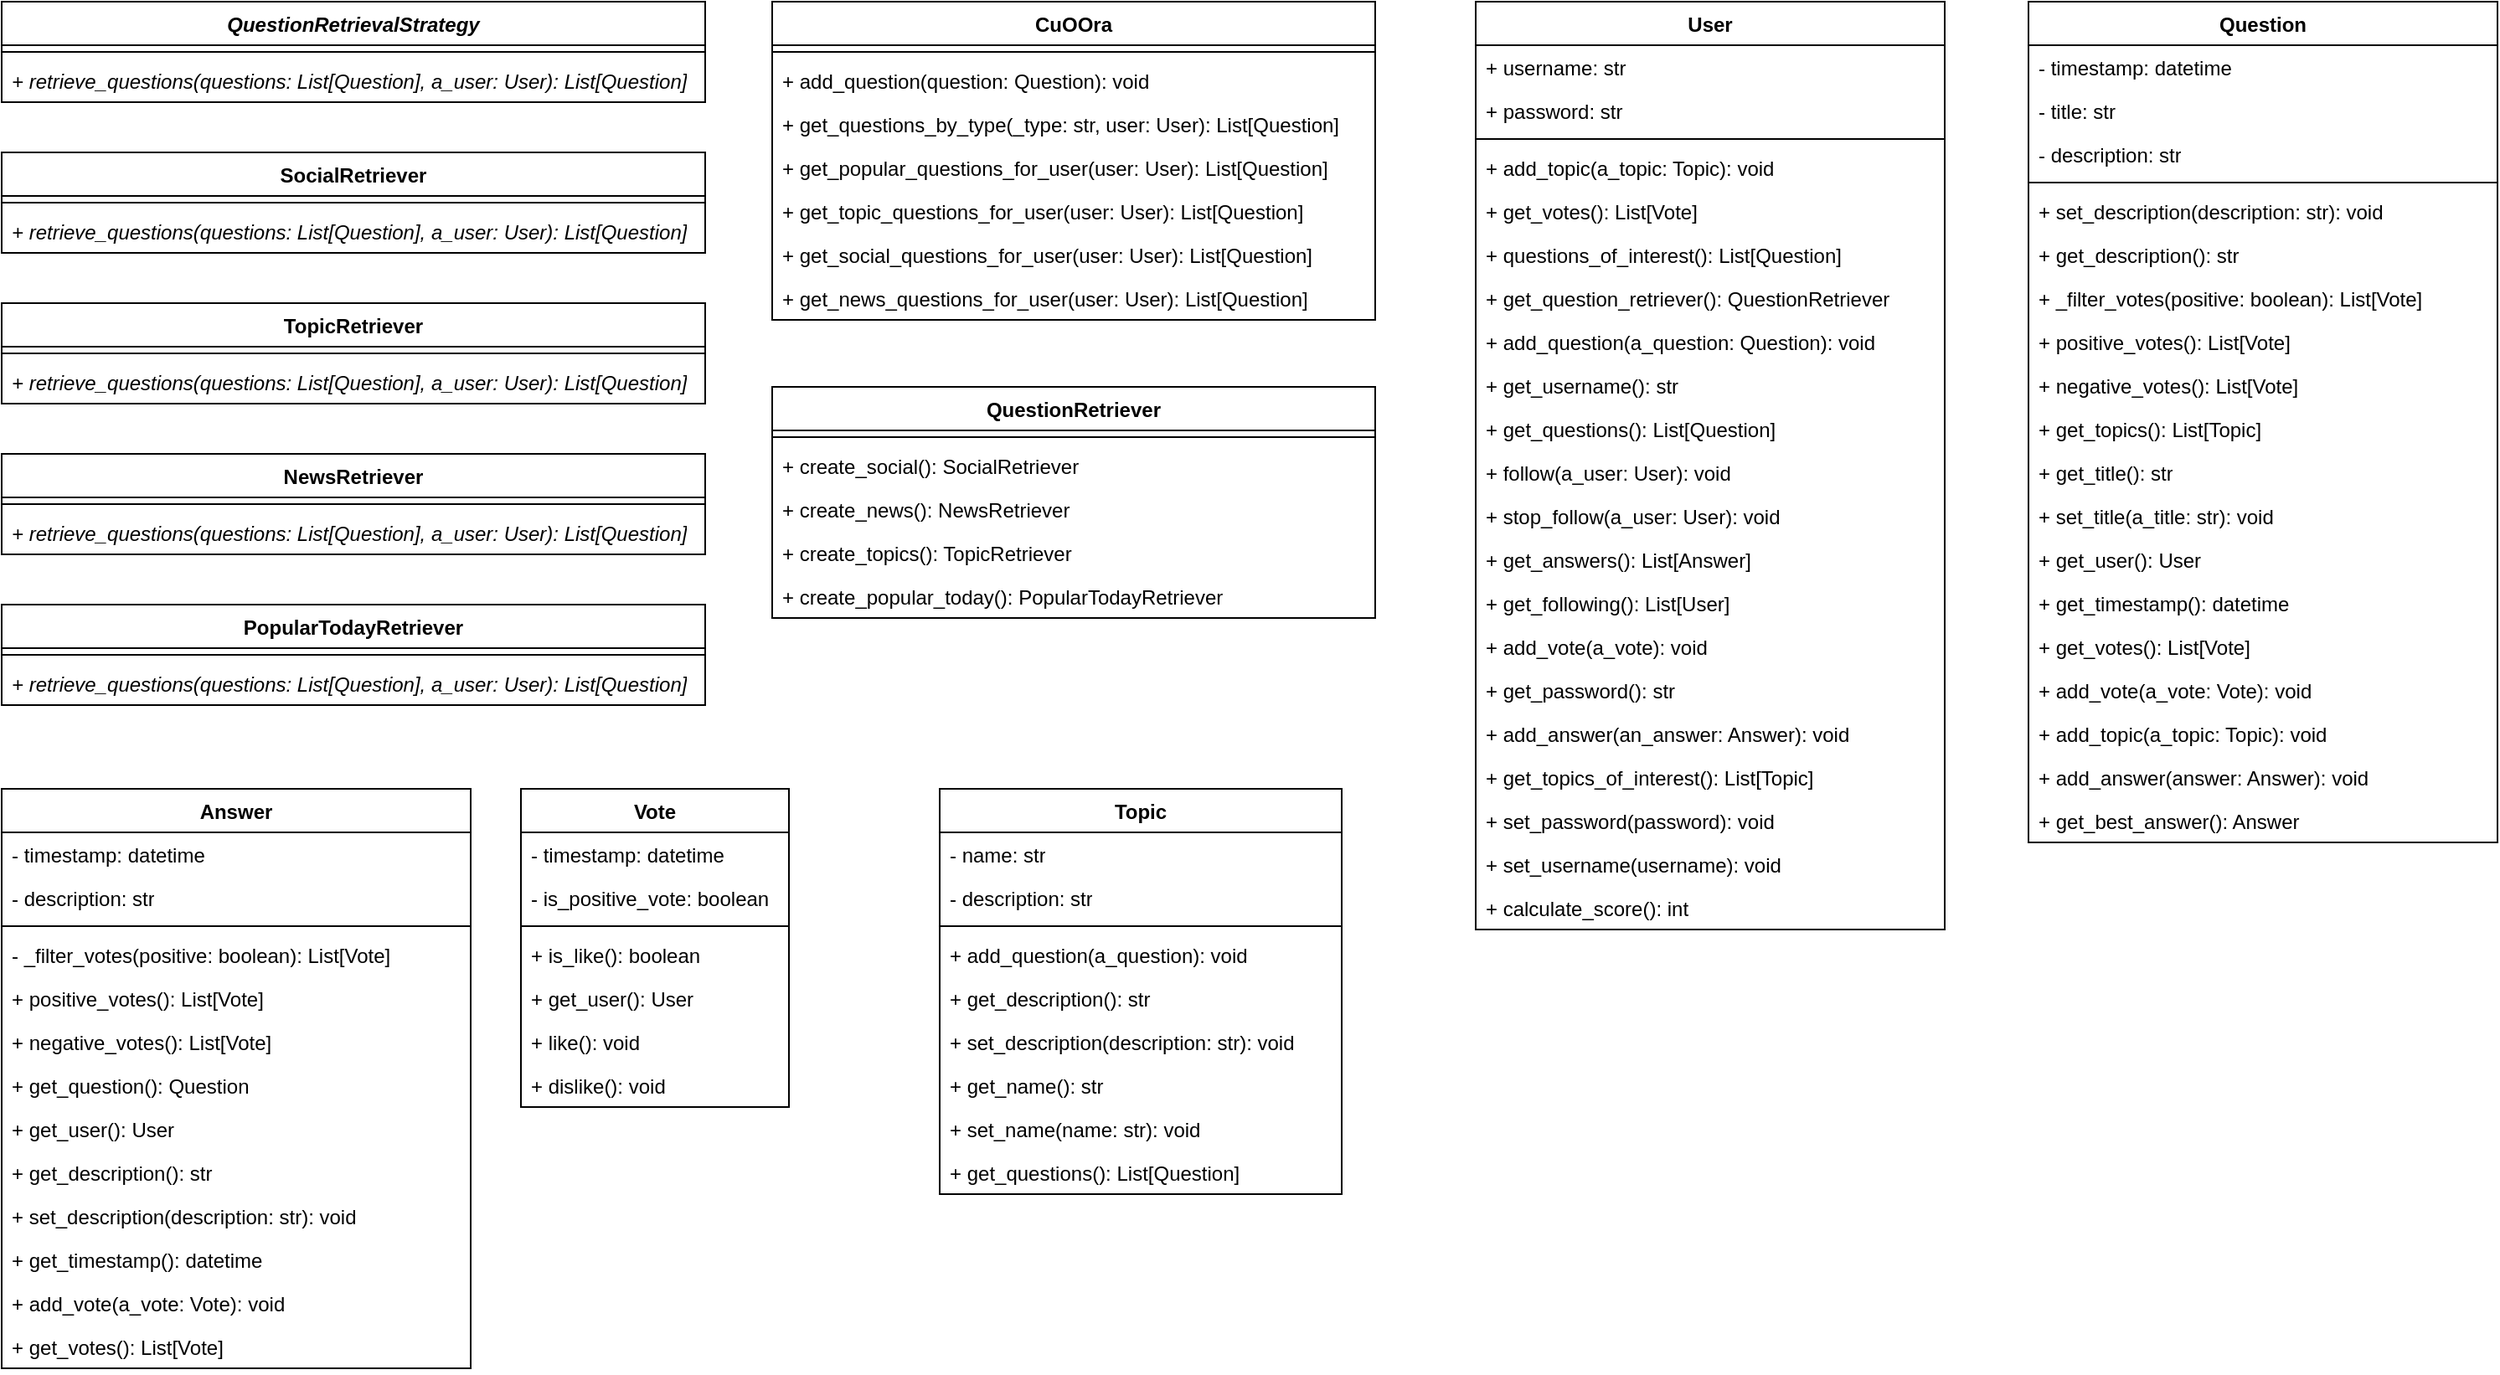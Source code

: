 <mxfile version="26.1.3">
  <diagram id="C5RBs43oDa-KdzZeNtuy" name="Page-1">
    <mxGraphModel dx="2048" dy="848" grid="1" gridSize="10" guides="1" tooltips="1" connect="1" arrows="1" fold="1" page="1" pageScale="1" pageWidth="827" pageHeight="1169" math="0" shadow="0">
      <root>
        <mxCell id="WIyWlLk6GJQsqaUBKTNV-0" />
        <mxCell id="WIyWlLk6GJQsqaUBKTNV-1" parent="WIyWlLk6GJQsqaUBKTNV-0" />
        <mxCell id="xFbKde7VfyN_ojjTYTvC-0" value="CuOOra" style="swimlane;fontStyle=1;align=center;verticalAlign=top;childLayout=stackLayout;horizontal=1;startSize=26;horizontalStack=0;resizeParent=1;resizeParentMax=0;resizeLast=0;collapsible=1;marginBottom=0;whiteSpace=wrap;html=1;" vertex="1" parent="WIyWlLk6GJQsqaUBKTNV-1">
          <mxGeometry x="580" y="240" width="360" height="190" as="geometry" />
        </mxCell>
        <mxCell id="xFbKde7VfyN_ojjTYTvC-2" value="" style="line;strokeWidth=1;fillColor=none;align=left;verticalAlign=middle;spacingTop=-1;spacingLeft=3;spacingRight=3;rotatable=0;labelPosition=right;points=[];portConstraint=eastwest;strokeColor=inherit;" vertex="1" parent="xFbKde7VfyN_ojjTYTvC-0">
          <mxGeometry y="26" width="360" height="8" as="geometry" />
        </mxCell>
        <mxCell id="xFbKde7VfyN_ojjTYTvC-3" value="+ add_question(question: Question): void" style="text;strokeColor=none;fillColor=none;align=left;verticalAlign=top;spacingLeft=4;spacingRight=4;overflow=hidden;rotatable=0;points=[[0,0.5],[1,0.5]];portConstraint=eastwest;whiteSpace=wrap;html=1;" vertex="1" parent="xFbKde7VfyN_ojjTYTvC-0">
          <mxGeometry y="34" width="360" height="26" as="geometry" />
        </mxCell>
        <mxCell id="xFbKde7VfyN_ojjTYTvC-6" value="+ get_questions_by_type(_type: str, user: User): List[Question]&lt;span style=&quot;color: rgba(0, 0, 0, 0); font-family: monospace; font-size: 0px; text-wrap-mode: nowrap;&quot;&gt;%dd3CmxGraphModel%3E%3Croot%3E%3CmxCell%20id%3D%220%22%2F%3E%3CmxCell%20id%3D%221%22%20parent%3D%220%22%2F%3E%3CmxCell%20id%3D%222%22%20value%3D%22%2B%20add_question(question)%3A%20void%22%20style%3D%22text%3BstrokeColor%3Dnone%3BfillColor%3Dnone%3Balign%3Dleft%3BverticalAlign%3Dtop%3BspacingLeft%3D4%3BspacingRight%3D4%3Boverflow%3Dhidden%3Brotatable%3D0%3Bpoints%3D%5B%5B0%2C0.5%5D%2C%5B1%2C0.5%5D%5D%3BportConstraint%3Deastwest%3BwhiteSpace%3Dwrap%3Bhtml%3D1%3B%22%20vertex%3D%221%22%20parent%3D%221%22%3E%3CmxGeometry%20x%3D%22480%22%20y%3D%22744%22%20width%3D%22190%22%20height%3D%2226%22%20as%3D%22geometry%22%2F%3E%3C%2FmxCell%3E%3C%2Froot%3E%3C%2FmxGraphModel%3E&lt;/span&gt;" style="text;strokeColor=none;fillColor=none;align=left;verticalAlign=top;spacingLeft=4;spacingRight=4;overflow=hidden;rotatable=0;points=[[0,0.5],[1,0.5]];portConstraint=eastwest;whiteSpace=wrap;html=1;" vertex="1" parent="xFbKde7VfyN_ojjTYTvC-0">
          <mxGeometry y="60" width="360" height="26" as="geometry" />
        </mxCell>
        <mxCell id="xFbKde7VfyN_ojjTYTvC-14" value="+&amp;nbsp;get_popular_questions_for_user(user: User): List[Question]" style="text;strokeColor=none;fillColor=none;align=left;verticalAlign=top;spacingLeft=4;spacingRight=4;overflow=hidden;rotatable=0;points=[[0,0.5],[1,0.5]];portConstraint=eastwest;whiteSpace=wrap;html=1;" vertex="1" parent="xFbKde7VfyN_ojjTYTvC-0">
          <mxGeometry y="86" width="360" height="26" as="geometry" />
        </mxCell>
        <mxCell id="xFbKde7VfyN_ojjTYTvC-13" value="+&amp;nbsp;get_topic_questions_for_user(user: User): List[Question]" style="text;strokeColor=none;fillColor=none;align=left;verticalAlign=top;spacingLeft=4;spacingRight=4;overflow=hidden;rotatable=0;points=[[0,0.5],[1,0.5]];portConstraint=eastwest;whiteSpace=wrap;html=1;" vertex="1" parent="xFbKde7VfyN_ojjTYTvC-0">
          <mxGeometry y="112" width="360" height="26" as="geometry" />
        </mxCell>
        <mxCell id="xFbKde7VfyN_ojjTYTvC-15" value="+&amp;nbsp;get_social_questions_for_user(user: User): List[Question]" style="text;strokeColor=none;fillColor=none;align=left;verticalAlign=top;spacingLeft=4;spacingRight=4;overflow=hidden;rotatable=0;points=[[0,0.5],[1,0.5]];portConstraint=eastwest;whiteSpace=wrap;html=1;" vertex="1" parent="xFbKde7VfyN_ojjTYTvC-0">
          <mxGeometry y="138" width="360" height="26" as="geometry" />
        </mxCell>
        <mxCell id="xFbKde7VfyN_ojjTYTvC-16" value="+&amp;nbsp;get_news_questions_for_user(user: User): List[Question]" style="text;strokeColor=none;fillColor=none;align=left;verticalAlign=top;spacingLeft=4;spacingRight=4;overflow=hidden;rotatable=0;points=[[0,0.5],[1,0.5]];portConstraint=eastwest;whiteSpace=wrap;html=1;" vertex="1" parent="xFbKde7VfyN_ojjTYTvC-0">
          <mxGeometry y="164" width="360" height="26" as="geometry" />
        </mxCell>
        <mxCell id="xFbKde7VfyN_ojjTYTvC-7" value="&lt;i&gt;QuestionRetrievalStrategy&lt;/i&gt;" style="swimlane;fontStyle=1;align=center;verticalAlign=top;childLayout=stackLayout;horizontal=1;startSize=26;horizontalStack=0;resizeParent=1;resizeParentMax=0;resizeLast=0;collapsible=1;marginBottom=0;whiteSpace=wrap;html=1;" vertex="1" parent="WIyWlLk6GJQsqaUBKTNV-1">
          <mxGeometry x="120" y="240" width="420" height="60" as="geometry" />
        </mxCell>
        <mxCell id="xFbKde7VfyN_ojjTYTvC-9" value="" style="line;strokeWidth=1;fillColor=none;align=left;verticalAlign=middle;spacingTop=-1;spacingLeft=3;spacingRight=3;rotatable=0;labelPosition=right;points=[];portConstraint=eastwest;strokeColor=inherit;" vertex="1" parent="xFbKde7VfyN_ojjTYTvC-7">
          <mxGeometry y="26" width="420" height="8" as="geometry" />
        </mxCell>
        <mxCell id="xFbKde7VfyN_ojjTYTvC-10" value="&lt;i&gt;+&amp;nbsp;retrieve_questions(questions: List[Question], a_user: User): List[Question]&lt;/i&gt;" style="text;strokeColor=none;fillColor=none;align=left;verticalAlign=top;spacingLeft=4;spacingRight=4;overflow=hidden;rotatable=0;points=[[0,0.5],[1,0.5]];portConstraint=eastwest;whiteSpace=wrap;html=1;" vertex="1" parent="xFbKde7VfyN_ojjTYTvC-7">
          <mxGeometry y="34" width="420" height="26" as="geometry" />
        </mxCell>
        <mxCell id="xFbKde7VfyN_ojjTYTvC-18" value="SocialRetriever" style="swimlane;fontStyle=1;align=center;verticalAlign=top;childLayout=stackLayout;horizontal=1;startSize=26;horizontalStack=0;resizeParent=1;resizeParentMax=0;resizeLast=0;collapsible=1;marginBottom=0;whiteSpace=wrap;html=1;" vertex="1" parent="WIyWlLk6GJQsqaUBKTNV-1">
          <mxGeometry x="120" y="330" width="420" height="60" as="geometry" />
        </mxCell>
        <mxCell id="xFbKde7VfyN_ojjTYTvC-20" value="" style="line;strokeWidth=1;fillColor=none;align=left;verticalAlign=middle;spacingTop=-1;spacingLeft=3;spacingRight=3;rotatable=0;labelPosition=right;points=[];portConstraint=eastwest;strokeColor=inherit;" vertex="1" parent="xFbKde7VfyN_ojjTYTvC-18">
          <mxGeometry y="26" width="420" height="8" as="geometry" />
        </mxCell>
        <mxCell id="xFbKde7VfyN_ojjTYTvC-21" value="&lt;i&gt;+&amp;nbsp;retrieve_questions(questions: List[Question], a_user: User): List[Question]&lt;/i&gt;" style="text;strokeColor=none;fillColor=none;align=left;verticalAlign=top;spacingLeft=4;spacingRight=4;overflow=hidden;rotatable=0;points=[[0,0.5],[1,0.5]];portConstraint=eastwest;whiteSpace=wrap;html=1;" vertex="1" parent="xFbKde7VfyN_ojjTYTvC-18">
          <mxGeometry y="34" width="420" height="26" as="geometry" />
        </mxCell>
        <mxCell id="xFbKde7VfyN_ojjTYTvC-22" value="TopicRetriever" style="swimlane;fontStyle=1;align=center;verticalAlign=top;childLayout=stackLayout;horizontal=1;startSize=26;horizontalStack=0;resizeParent=1;resizeParentMax=0;resizeLast=0;collapsible=1;marginBottom=0;whiteSpace=wrap;html=1;" vertex="1" parent="WIyWlLk6GJQsqaUBKTNV-1">
          <mxGeometry x="120" y="420" width="420" height="60" as="geometry" />
        </mxCell>
        <mxCell id="xFbKde7VfyN_ojjTYTvC-24" value="" style="line;strokeWidth=1;fillColor=none;align=left;verticalAlign=middle;spacingTop=-1;spacingLeft=3;spacingRight=3;rotatable=0;labelPosition=right;points=[];portConstraint=eastwest;strokeColor=inherit;" vertex="1" parent="xFbKde7VfyN_ojjTYTvC-22">
          <mxGeometry y="26" width="420" height="8" as="geometry" />
        </mxCell>
        <mxCell id="xFbKde7VfyN_ojjTYTvC-25" value="&lt;i&gt;+&amp;nbsp;retrieve_questions(questions: List[Question], a_user: User): List[Question]&lt;/i&gt;" style="text;strokeColor=none;fillColor=none;align=left;verticalAlign=top;spacingLeft=4;spacingRight=4;overflow=hidden;rotatable=0;points=[[0,0.5],[1,0.5]];portConstraint=eastwest;whiteSpace=wrap;html=1;" vertex="1" parent="xFbKde7VfyN_ojjTYTvC-22">
          <mxGeometry y="34" width="420" height="26" as="geometry" />
        </mxCell>
        <mxCell id="xFbKde7VfyN_ojjTYTvC-26" value="NewsRetriever" style="swimlane;fontStyle=1;align=center;verticalAlign=top;childLayout=stackLayout;horizontal=1;startSize=26;horizontalStack=0;resizeParent=1;resizeParentMax=0;resizeLast=0;collapsible=1;marginBottom=0;whiteSpace=wrap;html=1;" vertex="1" parent="WIyWlLk6GJQsqaUBKTNV-1">
          <mxGeometry x="120" y="510" width="420" height="60" as="geometry" />
        </mxCell>
        <mxCell id="xFbKde7VfyN_ojjTYTvC-28" value="" style="line;strokeWidth=1;fillColor=none;align=left;verticalAlign=middle;spacingTop=-1;spacingLeft=3;spacingRight=3;rotatable=0;labelPosition=right;points=[];portConstraint=eastwest;strokeColor=inherit;" vertex="1" parent="xFbKde7VfyN_ojjTYTvC-26">
          <mxGeometry y="26" width="420" height="8" as="geometry" />
        </mxCell>
        <mxCell id="xFbKde7VfyN_ojjTYTvC-29" value="&lt;i&gt;+&amp;nbsp;retrieve_questions(questions: List[Question], a_user: User): List[Question]&lt;/i&gt;" style="text;strokeColor=none;fillColor=none;align=left;verticalAlign=top;spacingLeft=4;spacingRight=4;overflow=hidden;rotatable=0;points=[[0,0.5],[1,0.5]];portConstraint=eastwest;whiteSpace=wrap;html=1;" vertex="1" parent="xFbKde7VfyN_ojjTYTvC-26">
          <mxGeometry y="34" width="420" height="26" as="geometry" />
        </mxCell>
        <mxCell id="xFbKde7VfyN_ojjTYTvC-30" value="PopularTodayRetriever" style="swimlane;fontStyle=1;align=center;verticalAlign=top;childLayout=stackLayout;horizontal=1;startSize=26;horizontalStack=0;resizeParent=1;resizeParentMax=0;resizeLast=0;collapsible=1;marginBottom=0;whiteSpace=wrap;html=1;" vertex="1" parent="WIyWlLk6GJQsqaUBKTNV-1">
          <mxGeometry x="120" y="600" width="420" height="60" as="geometry" />
        </mxCell>
        <mxCell id="xFbKde7VfyN_ojjTYTvC-31" value="" style="line;strokeWidth=1;fillColor=none;align=left;verticalAlign=middle;spacingTop=-1;spacingLeft=3;spacingRight=3;rotatable=0;labelPosition=right;points=[];portConstraint=eastwest;strokeColor=inherit;" vertex="1" parent="xFbKde7VfyN_ojjTYTvC-30">
          <mxGeometry y="26" width="420" height="8" as="geometry" />
        </mxCell>
        <mxCell id="xFbKde7VfyN_ojjTYTvC-32" value="&lt;i&gt;+&amp;nbsp;retrieve_questions(questions: List[Question], a_user: User): List[Question]&lt;/i&gt;" style="text;strokeColor=none;fillColor=none;align=left;verticalAlign=top;spacingLeft=4;spacingRight=4;overflow=hidden;rotatable=0;points=[[0,0.5],[1,0.5]];portConstraint=eastwest;whiteSpace=wrap;html=1;" vertex="1" parent="xFbKde7VfyN_ojjTYTvC-30">
          <mxGeometry y="34" width="420" height="26" as="geometry" />
        </mxCell>
        <mxCell id="xFbKde7VfyN_ojjTYTvC-33" value="QuestionRetriever" style="swimlane;fontStyle=1;align=center;verticalAlign=top;childLayout=stackLayout;horizontal=1;startSize=26;horizontalStack=0;resizeParent=1;resizeParentMax=0;resizeLast=0;collapsible=1;marginBottom=0;whiteSpace=wrap;html=1;" vertex="1" parent="WIyWlLk6GJQsqaUBKTNV-1">
          <mxGeometry x="580" y="470" width="360" height="138" as="geometry" />
        </mxCell>
        <mxCell id="xFbKde7VfyN_ojjTYTvC-35" value="" style="line;strokeWidth=1;fillColor=none;align=left;verticalAlign=middle;spacingTop=-1;spacingLeft=3;spacingRight=3;rotatable=0;labelPosition=right;points=[];portConstraint=eastwest;strokeColor=inherit;" vertex="1" parent="xFbKde7VfyN_ojjTYTvC-33">
          <mxGeometry y="26" width="360" height="8" as="geometry" />
        </mxCell>
        <mxCell id="xFbKde7VfyN_ojjTYTvC-36" value="+ create_social(): SocialRetriever" style="text;strokeColor=none;fillColor=none;align=left;verticalAlign=top;spacingLeft=4;spacingRight=4;overflow=hidden;rotatable=0;points=[[0,0.5],[1,0.5]];portConstraint=eastwest;whiteSpace=wrap;html=1;" vertex="1" parent="xFbKde7VfyN_ojjTYTvC-33">
          <mxGeometry y="34" width="360" height="26" as="geometry" />
        </mxCell>
        <mxCell id="xFbKde7VfyN_ojjTYTvC-37" value="+ create_news(): NewsRetriever" style="text;strokeColor=none;fillColor=none;align=left;verticalAlign=top;spacingLeft=4;spacingRight=4;overflow=hidden;rotatable=0;points=[[0,0.5],[1,0.5]];portConstraint=eastwest;whiteSpace=wrap;html=1;" vertex="1" parent="xFbKde7VfyN_ojjTYTvC-33">
          <mxGeometry y="60" width="360" height="26" as="geometry" />
        </mxCell>
        <mxCell id="xFbKde7VfyN_ojjTYTvC-38" value="+ create_topics(): TopicRetriever" style="text;strokeColor=none;fillColor=none;align=left;verticalAlign=top;spacingLeft=4;spacingRight=4;overflow=hidden;rotatable=0;points=[[0,0.5],[1,0.5]];portConstraint=eastwest;whiteSpace=wrap;html=1;" vertex="1" parent="xFbKde7VfyN_ojjTYTvC-33">
          <mxGeometry y="86" width="360" height="26" as="geometry" />
        </mxCell>
        <mxCell id="xFbKde7VfyN_ojjTYTvC-39" value="+ create_popular_today(): PopularTodayRetriever" style="text;strokeColor=none;fillColor=none;align=left;verticalAlign=top;spacingLeft=4;spacingRight=4;overflow=hidden;rotatable=0;points=[[0,0.5],[1,0.5]];portConstraint=eastwest;whiteSpace=wrap;html=1;" vertex="1" parent="xFbKde7VfyN_ojjTYTvC-33">
          <mxGeometry y="112" width="360" height="26" as="geometry" />
        </mxCell>
        <mxCell id="xFbKde7VfyN_ojjTYTvC-40" value="Answer" style="swimlane;fontStyle=1;align=center;verticalAlign=top;childLayout=stackLayout;horizontal=1;startSize=26;horizontalStack=0;resizeParent=1;resizeParentMax=0;resizeLast=0;collapsible=1;marginBottom=0;whiteSpace=wrap;html=1;" vertex="1" parent="WIyWlLk6GJQsqaUBKTNV-1">
          <mxGeometry x="120" y="710" width="280" height="346" as="geometry" />
        </mxCell>
        <mxCell id="xFbKde7VfyN_ojjTYTvC-41" value="- timestamp: datetime" style="text;strokeColor=none;fillColor=none;align=left;verticalAlign=top;spacingLeft=4;spacingRight=4;overflow=hidden;rotatable=0;points=[[0,0.5],[1,0.5]];portConstraint=eastwest;whiteSpace=wrap;html=1;" vertex="1" parent="xFbKde7VfyN_ojjTYTvC-40">
          <mxGeometry y="26" width="280" height="26" as="geometry" />
        </mxCell>
        <mxCell id="xFbKde7VfyN_ojjTYTvC-44" value="- description: str" style="text;strokeColor=none;fillColor=none;align=left;verticalAlign=top;spacingLeft=4;spacingRight=4;overflow=hidden;rotatable=0;points=[[0,0.5],[1,0.5]];portConstraint=eastwest;whiteSpace=wrap;html=1;" vertex="1" parent="xFbKde7VfyN_ojjTYTvC-40">
          <mxGeometry y="52" width="280" height="26" as="geometry" />
        </mxCell>
        <mxCell id="xFbKde7VfyN_ojjTYTvC-42" value="" style="line;strokeWidth=1;fillColor=none;align=left;verticalAlign=middle;spacingTop=-1;spacingLeft=3;spacingRight=3;rotatable=0;labelPosition=right;points=[];portConstraint=eastwest;strokeColor=inherit;" vertex="1" parent="xFbKde7VfyN_ojjTYTvC-40">
          <mxGeometry y="78" width="280" height="8" as="geometry" />
        </mxCell>
        <mxCell id="xFbKde7VfyN_ojjTYTvC-43" value="- _filter_votes(positive: boolean): List[Vote]" style="text;strokeColor=none;fillColor=none;align=left;verticalAlign=top;spacingLeft=4;spacingRight=4;overflow=hidden;rotatable=0;points=[[0,0.5],[1,0.5]];portConstraint=eastwest;whiteSpace=wrap;html=1;" vertex="1" parent="xFbKde7VfyN_ojjTYTvC-40">
          <mxGeometry y="86" width="280" height="26" as="geometry" />
        </mxCell>
        <mxCell id="xFbKde7VfyN_ojjTYTvC-45" value="+&amp;nbsp;positive_votes(): List[Vote]" style="text;strokeColor=none;fillColor=none;align=left;verticalAlign=top;spacingLeft=4;spacingRight=4;overflow=hidden;rotatable=0;points=[[0,0.5],[1,0.5]];portConstraint=eastwest;whiteSpace=wrap;html=1;" vertex="1" parent="xFbKde7VfyN_ojjTYTvC-40">
          <mxGeometry y="112" width="280" height="26" as="geometry" />
        </mxCell>
        <mxCell id="xFbKde7VfyN_ojjTYTvC-46" value="+ negative_votes(): List[Vote]" style="text;strokeColor=none;fillColor=none;align=left;verticalAlign=top;spacingLeft=4;spacingRight=4;overflow=hidden;rotatable=0;points=[[0,0.5],[1,0.5]];portConstraint=eastwest;whiteSpace=wrap;html=1;" vertex="1" parent="xFbKde7VfyN_ojjTYTvC-40">
          <mxGeometry y="138" width="280" height="26" as="geometry" />
        </mxCell>
        <mxCell id="xFbKde7VfyN_ojjTYTvC-47" value="+ get_question(): Question" style="text;strokeColor=none;fillColor=none;align=left;verticalAlign=top;spacingLeft=4;spacingRight=4;overflow=hidden;rotatable=0;points=[[0,0.5],[1,0.5]];portConstraint=eastwest;whiteSpace=wrap;html=1;" vertex="1" parent="xFbKde7VfyN_ojjTYTvC-40">
          <mxGeometry y="164" width="280" height="26" as="geometry" />
        </mxCell>
        <mxCell id="xFbKde7VfyN_ojjTYTvC-48" value="+ get_user(): User" style="text;strokeColor=none;fillColor=none;align=left;verticalAlign=top;spacingLeft=4;spacingRight=4;overflow=hidden;rotatable=0;points=[[0,0.5],[1,0.5]];portConstraint=eastwest;whiteSpace=wrap;html=1;" vertex="1" parent="xFbKde7VfyN_ojjTYTvC-40">
          <mxGeometry y="190" width="280" height="26" as="geometry" />
        </mxCell>
        <mxCell id="xFbKde7VfyN_ojjTYTvC-50" value="+ get_description(): str" style="text;strokeColor=none;fillColor=none;align=left;verticalAlign=top;spacingLeft=4;spacingRight=4;overflow=hidden;rotatable=0;points=[[0,0.5],[1,0.5]];portConstraint=eastwest;whiteSpace=wrap;html=1;" vertex="1" parent="xFbKde7VfyN_ojjTYTvC-40">
          <mxGeometry y="216" width="280" height="26" as="geometry" />
        </mxCell>
        <mxCell id="xFbKde7VfyN_ojjTYTvC-49" value="+ set_description(description: str): void" style="text;strokeColor=none;fillColor=none;align=left;verticalAlign=top;spacingLeft=4;spacingRight=4;overflow=hidden;rotatable=0;points=[[0,0.5],[1,0.5]];portConstraint=eastwest;whiteSpace=wrap;html=1;" vertex="1" parent="xFbKde7VfyN_ojjTYTvC-40">
          <mxGeometry y="242" width="280" height="26" as="geometry" />
        </mxCell>
        <mxCell id="xFbKde7VfyN_ojjTYTvC-51" value="+ get_timestamp(): datetime" style="text;strokeColor=none;fillColor=none;align=left;verticalAlign=top;spacingLeft=4;spacingRight=4;overflow=hidden;rotatable=0;points=[[0,0.5],[1,0.5]];portConstraint=eastwest;whiteSpace=wrap;html=1;" vertex="1" parent="xFbKde7VfyN_ojjTYTvC-40">
          <mxGeometry y="268" width="280" height="26" as="geometry" />
        </mxCell>
        <mxCell id="xFbKde7VfyN_ojjTYTvC-52" value="+ add_vote(a_vote: Vote): void" style="text;strokeColor=none;fillColor=none;align=left;verticalAlign=top;spacingLeft=4;spacingRight=4;overflow=hidden;rotatable=0;points=[[0,0.5],[1,0.5]];portConstraint=eastwest;whiteSpace=wrap;html=1;" vertex="1" parent="xFbKde7VfyN_ojjTYTvC-40">
          <mxGeometry y="294" width="280" height="26" as="geometry" />
        </mxCell>
        <mxCell id="xFbKde7VfyN_ojjTYTvC-53" value="+ get_votes(): List[Vote]" style="text;strokeColor=none;fillColor=none;align=left;verticalAlign=top;spacingLeft=4;spacingRight=4;overflow=hidden;rotatable=0;points=[[0,0.5],[1,0.5]];portConstraint=eastwest;whiteSpace=wrap;html=1;" vertex="1" parent="xFbKde7VfyN_ojjTYTvC-40">
          <mxGeometry y="320" width="280" height="26" as="geometry" />
        </mxCell>
        <mxCell id="xFbKde7VfyN_ojjTYTvC-54" value="User" style="swimlane;fontStyle=1;align=center;verticalAlign=top;childLayout=stackLayout;horizontal=1;startSize=26;horizontalStack=0;resizeParent=1;resizeParentMax=0;resizeLast=0;collapsible=1;marginBottom=0;whiteSpace=wrap;html=1;" vertex="1" parent="WIyWlLk6GJQsqaUBKTNV-1">
          <mxGeometry x="1000" y="240" width="280" height="554" as="geometry" />
        </mxCell>
        <mxCell id="xFbKde7VfyN_ojjTYTvC-55" value="+ username: str" style="text;strokeColor=none;fillColor=none;align=left;verticalAlign=top;spacingLeft=4;spacingRight=4;overflow=hidden;rotatable=0;points=[[0,0.5],[1,0.5]];portConstraint=eastwest;whiteSpace=wrap;html=1;" vertex="1" parent="xFbKde7VfyN_ojjTYTvC-54">
          <mxGeometry y="26" width="280" height="26" as="geometry" />
        </mxCell>
        <mxCell id="xFbKde7VfyN_ojjTYTvC-58" value="+ password: str" style="text;strokeColor=none;fillColor=none;align=left;verticalAlign=top;spacingLeft=4;spacingRight=4;overflow=hidden;rotatable=0;points=[[0,0.5],[1,0.5]];portConstraint=eastwest;whiteSpace=wrap;html=1;" vertex="1" parent="xFbKde7VfyN_ojjTYTvC-54">
          <mxGeometry y="52" width="280" height="26" as="geometry" />
        </mxCell>
        <mxCell id="xFbKde7VfyN_ojjTYTvC-56" value="" style="line;strokeWidth=1;fillColor=none;align=left;verticalAlign=middle;spacingTop=-1;spacingLeft=3;spacingRight=3;rotatable=0;labelPosition=right;points=[];portConstraint=eastwest;strokeColor=inherit;" vertex="1" parent="xFbKde7VfyN_ojjTYTvC-54">
          <mxGeometry y="78" width="280" height="8" as="geometry" />
        </mxCell>
        <mxCell id="xFbKde7VfyN_ojjTYTvC-57" value="+&amp;nbsp;add_topic(a_topic: Topic): void" style="text;strokeColor=none;fillColor=none;align=left;verticalAlign=top;spacingLeft=4;spacingRight=4;overflow=hidden;rotatable=0;points=[[0,0.5],[1,0.5]];portConstraint=eastwest;whiteSpace=wrap;html=1;" vertex="1" parent="xFbKde7VfyN_ojjTYTvC-54">
          <mxGeometry y="86" width="280" height="26" as="geometry" />
        </mxCell>
        <mxCell id="xFbKde7VfyN_ojjTYTvC-60" value="+&amp;nbsp;get_votes(): List[Vote]" style="text;strokeColor=none;fillColor=none;align=left;verticalAlign=top;spacingLeft=4;spacingRight=4;overflow=hidden;rotatable=0;points=[[0,0.5],[1,0.5]];portConstraint=eastwest;whiteSpace=wrap;html=1;" vertex="1" parent="xFbKde7VfyN_ojjTYTvC-54">
          <mxGeometry y="112" width="280" height="26" as="geometry" />
        </mxCell>
        <mxCell id="xFbKde7VfyN_ojjTYTvC-61" value="+&amp;nbsp;questions_of_interest(): List[Question]" style="text;strokeColor=none;fillColor=none;align=left;verticalAlign=top;spacingLeft=4;spacingRight=4;overflow=hidden;rotatable=0;points=[[0,0.5],[1,0.5]];portConstraint=eastwest;whiteSpace=wrap;html=1;" vertex="1" parent="xFbKde7VfyN_ojjTYTvC-54">
          <mxGeometry y="138" width="280" height="26" as="geometry" />
        </mxCell>
        <mxCell id="xFbKde7VfyN_ojjTYTvC-62" value="+&amp;nbsp;get_question_retriever(): QuestionRetriever" style="text;strokeColor=none;fillColor=none;align=left;verticalAlign=top;spacingLeft=4;spacingRight=4;overflow=hidden;rotatable=0;points=[[0,0.5],[1,0.5]];portConstraint=eastwest;whiteSpace=wrap;html=1;" vertex="1" parent="xFbKde7VfyN_ojjTYTvC-54">
          <mxGeometry y="164" width="280" height="26" as="geometry" />
        </mxCell>
        <mxCell id="xFbKde7VfyN_ojjTYTvC-63" value="+&amp;nbsp;add_question(a_question: Question): void" style="text;strokeColor=none;fillColor=none;align=left;verticalAlign=top;spacingLeft=4;spacingRight=4;overflow=hidden;rotatable=0;points=[[0,0.5],[1,0.5]];portConstraint=eastwest;whiteSpace=wrap;html=1;" vertex="1" parent="xFbKde7VfyN_ojjTYTvC-54">
          <mxGeometry y="190" width="280" height="26" as="geometry" />
        </mxCell>
        <mxCell id="xFbKde7VfyN_ojjTYTvC-64" value="+&amp;nbsp;get_username(): str" style="text;strokeColor=none;fillColor=none;align=left;verticalAlign=top;spacingLeft=4;spacingRight=4;overflow=hidden;rotatable=0;points=[[0,0.5],[1,0.5]];portConstraint=eastwest;whiteSpace=wrap;html=1;" vertex="1" parent="xFbKde7VfyN_ojjTYTvC-54">
          <mxGeometry y="216" width="280" height="26" as="geometry" />
        </mxCell>
        <mxCell id="xFbKde7VfyN_ojjTYTvC-65" value="+&amp;nbsp;get_questions(): List[Question]" style="text;strokeColor=none;fillColor=none;align=left;verticalAlign=top;spacingLeft=4;spacingRight=4;overflow=hidden;rotatable=0;points=[[0,0.5],[1,0.5]];portConstraint=eastwest;whiteSpace=wrap;html=1;" vertex="1" parent="xFbKde7VfyN_ojjTYTvC-54">
          <mxGeometry y="242" width="280" height="26" as="geometry" />
        </mxCell>
        <mxCell id="xFbKde7VfyN_ojjTYTvC-66" value="+&amp;nbsp;follow(a_user: User): void" style="text;strokeColor=none;fillColor=none;align=left;verticalAlign=top;spacingLeft=4;spacingRight=4;overflow=hidden;rotatable=0;points=[[0,0.5],[1,0.5]];portConstraint=eastwest;whiteSpace=wrap;html=1;" vertex="1" parent="xFbKde7VfyN_ojjTYTvC-54">
          <mxGeometry y="268" width="280" height="26" as="geometry" />
        </mxCell>
        <mxCell id="xFbKde7VfyN_ojjTYTvC-67" value="+ stop_follow(a_user: User): void" style="text;strokeColor=none;fillColor=none;align=left;verticalAlign=top;spacingLeft=4;spacingRight=4;overflow=hidden;rotatable=0;points=[[0,0.5],[1,0.5]];portConstraint=eastwest;whiteSpace=wrap;html=1;" vertex="1" parent="xFbKde7VfyN_ojjTYTvC-54">
          <mxGeometry y="294" width="280" height="26" as="geometry" />
        </mxCell>
        <mxCell id="xFbKde7VfyN_ojjTYTvC-68" value="+ get_answers(): List[Answer]" style="text;strokeColor=none;fillColor=none;align=left;verticalAlign=top;spacingLeft=4;spacingRight=4;overflow=hidden;rotatable=0;points=[[0,0.5],[1,0.5]];portConstraint=eastwest;whiteSpace=wrap;html=1;" vertex="1" parent="xFbKde7VfyN_ojjTYTvC-54">
          <mxGeometry y="320" width="280" height="26" as="geometry" />
        </mxCell>
        <mxCell id="xFbKde7VfyN_ojjTYTvC-73" value="+&amp;nbsp;get_following(): List[User]" style="text;strokeColor=none;fillColor=none;align=left;verticalAlign=top;spacingLeft=4;spacingRight=4;overflow=hidden;rotatable=0;points=[[0,0.5],[1,0.5]];portConstraint=eastwest;whiteSpace=wrap;html=1;" vertex="1" parent="xFbKde7VfyN_ojjTYTvC-54">
          <mxGeometry y="346" width="280" height="26" as="geometry" />
        </mxCell>
        <mxCell id="xFbKde7VfyN_ojjTYTvC-74" value="+ add_vote(a_vote): void" style="text;strokeColor=none;fillColor=none;align=left;verticalAlign=top;spacingLeft=4;spacingRight=4;overflow=hidden;rotatable=0;points=[[0,0.5],[1,0.5]];portConstraint=eastwest;whiteSpace=wrap;html=1;" vertex="1" parent="xFbKde7VfyN_ojjTYTvC-54">
          <mxGeometry y="372" width="280" height="26" as="geometry" />
        </mxCell>
        <mxCell id="xFbKde7VfyN_ojjTYTvC-75" value="+ get_password(): str" style="text;strokeColor=none;fillColor=none;align=left;verticalAlign=top;spacingLeft=4;spacingRight=4;overflow=hidden;rotatable=0;points=[[0,0.5],[1,0.5]];portConstraint=eastwest;whiteSpace=wrap;html=1;" vertex="1" parent="xFbKde7VfyN_ojjTYTvC-54">
          <mxGeometry y="398" width="280" height="26" as="geometry" />
        </mxCell>
        <mxCell id="xFbKde7VfyN_ojjTYTvC-76" value="+&amp;nbsp;add_answer(an_answer: Answer): void" style="text;strokeColor=none;fillColor=none;align=left;verticalAlign=top;spacingLeft=4;spacingRight=4;overflow=hidden;rotatable=0;points=[[0,0.5],[1,0.5]];portConstraint=eastwest;whiteSpace=wrap;html=1;" vertex="1" parent="xFbKde7VfyN_ojjTYTvC-54">
          <mxGeometry y="424" width="280" height="26" as="geometry" />
        </mxCell>
        <mxCell id="xFbKde7VfyN_ojjTYTvC-77" value="+&amp;nbsp;get_topics_of_interest(): List[Topic]" style="text;strokeColor=none;fillColor=none;align=left;verticalAlign=top;spacingLeft=4;spacingRight=4;overflow=hidden;rotatable=0;points=[[0,0.5],[1,0.5]];portConstraint=eastwest;whiteSpace=wrap;html=1;" vertex="1" parent="xFbKde7VfyN_ojjTYTvC-54">
          <mxGeometry y="450" width="280" height="26" as="geometry" />
        </mxCell>
        <mxCell id="xFbKde7VfyN_ojjTYTvC-78" value="+&amp;nbsp;set_password(password): void" style="text;strokeColor=none;fillColor=none;align=left;verticalAlign=top;spacingLeft=4;spacingRight=4;overflow=hidden;rotatable=0;points=[[0,0.5],[1,0.5]];portConstraint=eastwest;whiteSpace=wrap;html=1;" vertex="1" parent="xFbKde7VfyN_ojjTYTvC-54">
          <mxGeometry y="476" width="280" height="26" as="geometry" />
        </mxCell>
        <mxCell id="xFbKde7VfyN_ojjTYTvC-79" value="+&amp;nbsp;set_username(username): void" style="text;strokeColor=none;fillColor=none;align=left;verticalAlign=top;spacingLeft=4;spacingRight=4;overflow=hidden;rotatable=0;points=[[0,0.5],[1,0.5]];portConstraint=eastwest;whiteSpace=wrap;html=1;" vertex="1" parent="xFbKde7VfyN_ojjTYTvC-54">
          <mxGeometry y="502" width="280" height="26" as="geometry" />
        </mxCell>
        <mxCell id="xFbKde7VfyN_ojjTYTvC-80" value="+&amp;nbsp;calculate_score(): int" style="text;strokeColor=none;fillColor=none;align=left;verticalAlign=top;spacingLeft=4;spacingRight=4;overflow=hidden;rotatable=0;points=[[0,0.5],[1,0.5]];portConstraint=eastwest;whiteSpace=wrap;html=1;" vertex="1" parent="xFbKde7VfyN_ojjTYTvC-54">
          <mxGeometry y="528" width="280" height="26" as="geometry" />
        </mxCell>
        <mxCell id="xFbKde7VfyN_ojjTYTvC-81" value="Vote" style="swimlane;fontStyle=1;align=center;verticalAlign=top;childLayout=stackLayout;horizontal=1;startSize=26;horizontalStack=0;resizeParent=1;resizeParentMax=0;resizeLast=0;collapsible=1;marginBottom=0;whiteSpace=wrap;html=1;" vertex="1" parent="WIyWlLk6GJQsqaUBKTNV-1">
          <mxGeometry x="430" y="710" width="160" height="190" as="geometry" />
        </mxCell>
        <mxCell id="xFbKde7VfyN_ojjTYTvC-82" value="- timestamp: datetime" style="text;strokeColor=none;fillColor=none;align=left;verticalAlign=top;spacingLeft=4;spacingRight=4;overflow=hidden;rotatable=0;points=[[0,0.5],[1,0.5]];portConstraint=eastwest;whiteSpace=wrap;html=1;" vertex="1" parent="xFbKde7VfyN_ojjTYTvC-81">
          <mxGeometry y="26" width="160" height="26" as="geometry" />
        </mxCell>
        <mxCell id="xFbKde7VfyN_ojjTYTvC-85" value="- is_positive_vote: boolean" style="text;strokeColor=none;fillColor=none;align=left;verticalAlign=top;spacingLeft=4;spacingRight=4;overflow=hidden;rotatable=0;points=[[0,0.5],[1,0.5]];portConstraint=eastwest;whiteSpace=wrap;html=1;" vertex="1" parent="xFbKde7VfyN_ojjTYTvC-81">
          <mxGeometry y="52" width="160" height="26" as="geometry" />
        </mxCell>
        <mxCell id="xFbKde7VfyN_ojjTYTvC-83" value="" style="line;strokeWidth=1;fillColor=none;align=left;verticalAlign=middle;spacingTop=-1;spacingLeft=3;spacingRight=3;rotatable=0;labelPosition=right;points=[];portConstraint=eastwest;strokeColor=inherit;" vertex="1" parent="xFbKde7VfyN_ojjTYTvC-81">
          <mxGeometry y="78" width="160" height="8" as="geometry" />
        </mxCell>
        <mxCell id="xFbKde7VfyN_ojjTYTvC-84" value="+&amp;nbsp;is_like(): boolean" style="text;strokeColor=none;fillColor=none;align=left;verticalAlign=top;spacingLeft=4;spacingRight=4;overflow=hidden;rotatable=0;points=[[0,0.5],[1,0.5]];portConstraint=eastwest;whiteSpace=wrap;html=1;" vertex="1" parent="xFbKde7VfyN_ojjTYTvC-81">
          <mxGeometry y="86" width="160" height="26" as="geometry" />
        </mxCell>
        <mxCell id="xFbKde7VfyN_ojjTYTvC-86" value="+ get_user(): User" style="text;strokeColor=none;fillColor=none;align=left;verticalAlign=top;spacingLeft=4;spacingRight=4;overflow=hidden;rotatable=0;points=[[0,0.5],[1,0.5]];portConstraint=eastwest;whiteSpace=wrap;html=1;" vertex="1" parent="xFbKde7VfyN_ojjTYTvC-81">
          <mxGeometry y="112" width="160" height="26" as="geometry" />
        </mxCell>
        <mxCell id="xFbKde7VfyN_ojjTYTvC-87" value="+ like(): void" style="text;strokeColor=none;fillColor=none;align=left;verticalAlign=top;spacingLeft=4;spacingRight=4;overflow=hidden;rotatable=0;points=[[0,0.5],[1,0.5]];portConstraint=eastwest;whiteSpace=wrap;html=1;" vertex="1" parent="xFbKde7VfyN_ojjTYTvC-81">
          <mxGeometry y="138" width="160" height="26" as="geometry" />
        </mxCell>
        <mxCell id="xFbKde7VfyN_ojjTYTvC-88" value="+ dislike(): void" style="text;strokeColor=none;fillColor=none;align=left;verticalAlign=top;spacingLeft=4;spacingRight=4;overflow=hidden;rotatable=0;points=[[0,0.5],[1,0.5]];portConstraint=eastwest;whiteSpace=wrap;html=1;" vertex="1" parent="xFbKde7VfyN_ojjTYTvC-81">
          <mxGeometry y="164" width="160" height="26" as="geometry" />
        </mxCell>
        <mxCell id="xFbKde7VfyN_ojjTYTvC-89" value="Question" style="swimlane;fontStyle=1;align=center;verticalAlign=top;childLayout=stackLayout;horizontal=1;startSize=26;horizontalStack=0;resizeParent=1;resizeParentMax=0;resizeLast=0;collapsible=1;marginBottom=0;whiteSpace=wrap;html=1;" vertex="1" parent="WIyWlLk6GJQsqaUBKTNV-1">
          <mxGeometry x="1330" y="240" width="280" height="502" as="geometry" />
        </mxCell>
        <mxCell id="xFbKde7VfyN_ojjTYTvC-90" value="- timestamp: datetime" style="text;strokeColor=none;fillColor=none;align=left;verticalAlign=top;spacingLeft=4;spacingRight=4;overflow=hidden;rotatable=0;points=[[0,0.5],[1,0.5]];portConstraint=eastwest;whiteSpace=wrap;html=1;" vertex="1" parent="xFbKde7VfyN_ojjTYTvC-89">
          <mxGeometry y="26" width="280" height="26" as="geometry" />
        </mxCell>
        <mxCell id="xFbKde7VfyN_ojjTYTvC-93" value="- title: str" style="text;strokeColor=none;fillColor=none;align=left;verticalAlign=top;spacingLeft=4;spacingRight=4;overflow=hidden;rotatable=0;points=[[0,0.5],[1,0.5]];portConstraint=eastwest;whiteSpace=wrap;html=1;" vertex="1" parent="xFbKde7VfyN_ojjTYTvC-89">
          <mxGeometry y="52" width="280" height="26" as="geometry" />
        </mxCell>
        <mxCell id="xFbKde7VfyN_ojjTYTvC-94" value="- description: str" style="text;strokeColor=none;fillColor=none;align=left;verticalAlign=top;spacingLeft=4;spacingRight=4;overflow=hidden;rotatable=0;points=[[0,0.5],[1,0.5]];portConstraint=eastwest;whiteSpace=wrap;html=1;" vertex="1" parent="xFbKde7VfyN_ojjTYTvC-89">
          <mxGeometry y="78" width="280" height="26" as="geometry" />
        </mxCell>
        <mxCell id="xFbKde7VfyN_ojjTYTvC-91" value="" style="line;strokeWidth=1;fillColor=none;align=left;verticalAlign=middle;spacingTop=-1;spacingLeft=3;spacingRight=3;rotatable=0;labelPosition=right;points=[];portConstraint=eastwest;strokeColor=inherit;" vertex="1" parent="xFbKde7VfyN_ojjTYTvC-89">
          <mxGeometry y="104" width="280" height="8" as="geometry" />
        </mxCell>
        <mxCell id="xFbKde7VfyN_ojjTYTvC-92" value="+&amp;nbsp;set_description(description: str): void" style="text;strokeColor=none;fillColor=none;align=left;verticalAlign=top;spacingLeft=4;spacingRight=4;overflow=hidden;rotatable=0;points=[[0,0.5],[1,0.5]];portConstraint=eastwest;whiteSpace=wrap;html=1;" vertex="1" parent="xFbKde7VfyN_ojjTYTvC-89">
          <mxGeometry y="112" width="280" height="26" as="geometry" />
        </mxCell>
        <mxCell id="xFbKde7VfyN_ojjTYTvC-95" value="+&amp;nbsp;get_description(): str" style="text;strokeColor=none;fillColor=none;align=left;verticalAlign=top;spacingLeft=4;spacingRight=4;overflow=hidden;rotatable=0;points=[[0,0.5],[1,0.5]];portConstraint=eastwest;whiteSpace=wrap;html=1;" vertex="1" parent="xFbKde7VfyN_ojjTYTvC-89">
          <mxGeometry y="138" width="280" height="26" as="geometry" />
        </mxCell>
        <mxCell id="xFbKde7VfyN_ojjTYTvC-96" value="+&amp;nbsp;_filter_votes(positive: boolean): List[Vote]" style="text;strokeColor=none;fillColor=none;align=left;verticalAlign=top;spacingLeft=4;spacingRight=4;overflow=hidden;rotatable=0;points=[[0,0.5],[1,0.5]];portConstraint=eastwest;whiteSpace=wrap;html=1;" vertex="1" parent="xFbKde7VfyN_ojjTYTvC-89">
          <mxGeometry y="164" width="280" height="26" as="geometry" />
        </mxCell>
        <mxCell id="xFbKde7VfyN_ojjTYTvC-97" value="+&amp;nbsp;positive_votes(): List[Vote]" style="text;strokeColor=none;fillColor=none;align=left;verticalAlign=top;spacingLeft=4;spacingRight=4;overflow=hidden;rotatable=0;points=[[0,0.5],[1,0.5]];portConstraint=eastwest;whiteSpace=wrap;html=1;" vertex="1" parent="xFbKde7VfyN_ojjTYTvC-89">
          <mxGeometry y="190" width="280" height="26" as="geometry" />
        </mxCell>
        <mxCell id="xFbKde7VfyN_ojjTYTvC-98" value="+ negative_votes(): List[Vote]" style="text;strokeColor=none;fillColor=none;align=left;verticalAlign=top;spacingLeft=4;spacingRight=4;overflow=hidden;rotatable=0;points=[[0,0.5],[1,0.5]];portConstraint=eastwest;whiteSpace=wrap;html=1;" vertex="1" parent="xFbKde7VfyN_ojjTYTvC-89">
          <mxGeometry y="216" width="280" height="26" as="geometry" />
        </mxCell>
        <mxCell id="xFbKde7VfyN_ojjTYTvC-100" value="+&amp;nbsp;get_topics(): List[Topic]" style="text;strokeColor=none;fillColor=none;align=left;verticalAlign=top;spacingLeft=4;spacingRight=4;overflow=hidden;rotatable=0;points=[[0,0.5],[1,0.5]];portConstraint=eastwest;whiteSpace=wrap;html=1;" vertex="1" parent="xFbKde7VfyN_ojjTYTvC-89">
          <mxGeometry y="242" width="280" height="26" as="geometry" />
        </mxCell>
        <mxCell id="xFbKde7VfyN_ojjTYTvC-99" value="+ get_title(): str" style="text;strokeColor=none;fillColor=none;align=left;verticalAlign=top;spacingLeft=4;spacingRight=4;overflow=hidden;rotatable=0;points=[[0,0.5],[1,0.5]];portConstraint=eastwest;whiteSpace=wrap;html=1;" vertex="1" parent="xFbKde7VfyN_ojjTYTvC-89">
          <mxGeometry y="268" width="280" height="26" as="geometry" />
        </mxCell>
        <mxCell id="xFbKde7VfyN_ojjTYTvC-102" value="+&amp;nbsp;set_title(a_title: str): void" style="text;strokeColor=none;fillColor=none;align=left;verticalAlign=top;spacingLeft=4;spacingRight=4;overflow=hidden;rotatable=0;points=[[0,0.5],[1,0.5]];portConstraint=eastwest;whiteSpace=wrap;html=1;" vertex="1" parent="xFbKde7VfyN_ojjTYTvC-89">
          <mxGeometry y="294" width="280" height="26" as="geometry" />
        </mxCell>
        <mxCell id="xFbKde7VfyN_ojjTYTvC-101" value="+ get_user(): User" style="text;strokeColor=none;fillColor=none;align=left;verticalAlign=top;spacingLeft=4;spacingRight=4;overflow=hidden;rotatable=0;points=[[0,0.5],[1,0.5]];portConstraint=eastwest;whiteSpace=wrap;html=1;" vertex="1" parent="xFbKde7VfyN_ojjTYTvC-89">
          <mxGeometry y="320" width="280" height="26" as="geometry" />
        </mxCell>
        <mxCell id="xFbKde7VfyN_ojjTYTvC-103" value="+&amp;nbsp;get_timestamp(): datetime" style="text;strokeColor=none;fillColor=none;align=left;verticalAlign=top;spacingLeft=4;spacingRight=4;overflow=hidden;rotatable=0;points=[[0,0.5],[1,0.5]];portConstraint=eastwest;whiteSpace=wrap;html=1;" vertex="1" parent="xFbKde7VfyN_ojjTYTvC-89">
          <mxGeometry y="346" width="280" height="26" as="geometry" />
        </mxCell>
        <mxCell id="xFbKde7VfyN_ojjTYTvC-108" value="+&amp;nbsp;get_votes(): List[Vote]" style="text;strokeColor=none;fillColor=none;align=left;verticalAlign=top;spacingLeft=4;spacingRight=4;overflow=hidden;rotatable=0;points=[[0,0.5],[1,0.5]];portConstraint=eastwest;whiteSpace=wrap;html=1;" vertex="1" parent="xFbKde7VfyN_ojjTYTvC-89">
          <mxGeometry y="372" width="280" height="26" as="geometry" />
        </mxCell>
        <mxCell id="xFbKde7VfyN_ojjTYTvC-107" value="+ add_vote(a_vote: Vote): void" style="text;strokeColor=none;fillColor=none;align=left;verticalAlign=top;spacingLeft=4;spacingRight=4;overflow=hidden;rotatable=0;points=[[0,0.5],[1,0.5]];portConstraint=eastwest;whiteSpace=wrap;html=1;" vertex="1" parent="xFbKde7VfyN_ojjTYTvC-89">
          <mxGeometry y="398" width="280" height="26" as="geometry" />
        </mxCell>
        <mxCell id="xFbKde7VfyN_ojjTYTvC-106" value="+ add_topic(a_topic: Topic): void" style="text;strokeColor=none;fillColor=none;align=left;verticalAlign=top;spacingLeft=4;spacingRight=4;overflow=hidden;rotatable=0;points=[[0,0.5],[1,0.5]];portConstraint=eastwest;whiteSpace=wrap;html=1;" vertex="1" parent="xFbKde7VfyN_ojjTYTvC-89">
          <mxGeometry y="424" width="280" height="26" as="geometry" />
        </mxCell>
        <mxCell id="xFbKde7VfyN_ojjTYTvC-105" value="+ add_answer(answer: Answer): void" style="text;strokeColor=none;fillColor=none;align=left;verticalAlign=top;spacingLeft=4;spacingRight=4;overflow=hidden;rotatable=0;points=[[0,0.5],[1,0.5]];portConstraint=eastwest;whiteSpace=wrap;html=1;" vertex="1" parent="xFbKde7VfyN_ojjTYTvC-89">
          <mxGeometry y="450" width="280" height="26" as="geometry" />
        </mxCell>
        <mxCell id="xFbKde7VfyN_ojjTYTvC-104" value="+ get_best_answer(): Answer" style="text;strokeColor=none;fillColor=none;align=left;verticalAlign=top;spacingLeft=4;spacingRight=4;overflow=hidden;rotatable=0;points=[[0,0.5],[1,0.5]];portConstraint=eastwest;whiteSpace=wrap;html=1;" vertex="1" parent="xFbKde7VfyN_ojjTYTvC-89">
          <mxGeometry y="476" width="280" height="26" as="geometry" />
        </mxCell>
        <mxCell id="xFbKde7VfyN_ojjTYTvC-110" value="Topic" style="swimlane;fontStyle=1;align=center;verticalAlign=top;childLayout=stackLayout;horizontal=1;startSize=26;horizontalStack=0;resizeParent=1;resizeParentMax=0;resizeLast=0;collapsible=1;marginBottom=0;whiteSpace=wrap;html=1;" vertex="1" parent="WIyWlLk6GJQsqaUBKTNV-1">
          <mxGeometry x="680" y="710" width="240" height="242" as="geometry" />
        </mxCell>
        <mxCell id="xFbKde7VfyN_ojjTYTvC-111" value="- name: str" style="text;strokeColor=none;fillColor=none;align=left;verticalAlign=top;spacingLeft=4;spacingRight=4;overflow=hidden;rotatable=0;points=[[0,0.5],[1,0.5]];portConstraint=eastwest;whiteSpace=wrap;html=1;" vertex="1" parent="xFbKde7VfyN_ojjTYTvC-110">
          <mxGeometry y="26" width="240" height="26" as="geometry" />
        </mxCell>
        <mxCell id="xFbKde7VfyN_ojjTYTvC-114" value="- description: str" style="text;strokeColor=none;fillColor=none;align=left;verticalAlign=top;spacingLeft=4;spacingRight=4;overflow=hidden;rotatable=0;points=[[0,0.5],[1,0.5]];portConstraint=eastwest;whiteSpace=wrap;html=1;" vertex="1" parent="xFbKde7VfyN_ojjTYTvC-110">
          <mxGeometry y="52" width="240" height="26" as="geometry" />
        </mxCell>
        <mxCell id="xFbKde7VfyN_ojjTYTvC-112" value="" style="line;strokeWidth=1;fillColor=none;align=left;verticalAlign=middle;spacingTop=-1;spacingLeft=3;spacingRight=3;rotatable=0;labelPosition=right;points=[];portConstraint=eastwest;strokeColor=inherit;" vertex="1" parent="xFbKde7VfyN_ojjTYTvC-110">
          <mxGeometry y="78" width="240" height="8" as="geometry" />
        </mxCell>
        <mxCell id="xFbKde7VfyN_ojjTYTvC-113" value="+ add_question(a_question): void" style="text;strokeColor=none;fillColor=none;align=left;verticalAlign=top;spacingLeft=4;spacingRight=4;overflow=hidden;rotatable=0;points=[[0,0.5],[1,0.5]];portConstraint=eastwest;whiteSpace=wrap;html=1;" vertex="1" parent="xFbKde7VfyN_ojjTYTvC-110">
          <mxGeometry y="86" width="240" height="26" as="geometry" />
        </mxCell>
        <mxCell id="xFbKde7VfyN_ojjTYTvC-116" value="+ get_description(): str" style="text;strokeColor=none;fillColor=none;align=left;verticalAlign=top;spacingLeft=4;spacingRight=4;overflow=hidden;rotatable=0;points=[[0,0.5],[1,0.5]];portConstraint=eastwest;whiteSpace=wrap;html=1;" vertex="1" parent="xFbKde7VfyN_ojjTYTvC-110">
          <mxGeometry y="112" width="240" height="26" as="geometry" />
        </mxCell>
        <mxCell id="xFbKde7VfyN_ojjTYTvC-117" value="+ set_description(description: str): void" style="text;strokeColor=none;fillColor=none;align=left;verticalAlign=top;spacingLeft=4;spacingRight=4;overflow=hidden;rotatable=0;points=[[0,0.5],[1,0.5]];portConstraint=eastwest;whiteSpace=wrap;html=1;" vertex="1" parent="xFbKde7VfyN_ojjTYTvC-110">
          <mxGeometry y="138" width="240" height="26" as="geometry" />
        </mxCell>
        <mxCell id="xFbKde7VfyN_ojjTYTvC-118" value="+ get_name(): str" style="text;strokeColor=none;fillColor=none;align=left;verticalAlign=top;spacingLeft=4;spacingRight=4;overflow=hidden;rotatable=0;points=[[0,0.5],[1,0.5]];portConstraint=eastwest;whiteSpace=wrap;html=1;" vertex="1" parent="xFbKde7VfyN_ojjTYTvC-110">
          <mxGeometry y="164" width="240" height="26" as="geometry" />
        </mxCell>
        <mxCell id="xFbKde7VfyN_ojjTYTvC-120" value="+ set_name(name: str): void" style="text;strokeColor=none;fillColor=none;align=left;verticalAlign=top;spacingLeft=4;spacingRight=4;overflow=hidden;rotatable=0;points=[[0,0.5],[1,0.5]];portConstraint=eastwest;whiteSpace=wrap;html=1;" vertex="1" parent="xFbKde7VfyN_ojjTYTvC-110">
          <mxGeometry y="190" width="240" height="26" as="geometry" />
        </mxCell>
        <mxCell id="xFbKde7VfyN_ojjTYTvC-119" value="+ get_questions(): List[Question]" style="text;strokeColor=none;fillColor=none;align=left;verticalAlign=top;spacingLeft=4;spacingRight=4;overflow=hidden;rotatable=0;points=[[0,0.5],[1,0.5]];portConstraint=eastwest;whiteSpace=wrap;html=1;" vertex="1" parent="xFbKde7VfyN_ojjTYTvC-110">
          <mxGeometry y="216" width="240" height="26" as="geometry" />
        </mxCell>
      </root>
    </mxGraphModel>
  </diagram>
</mxfile>
